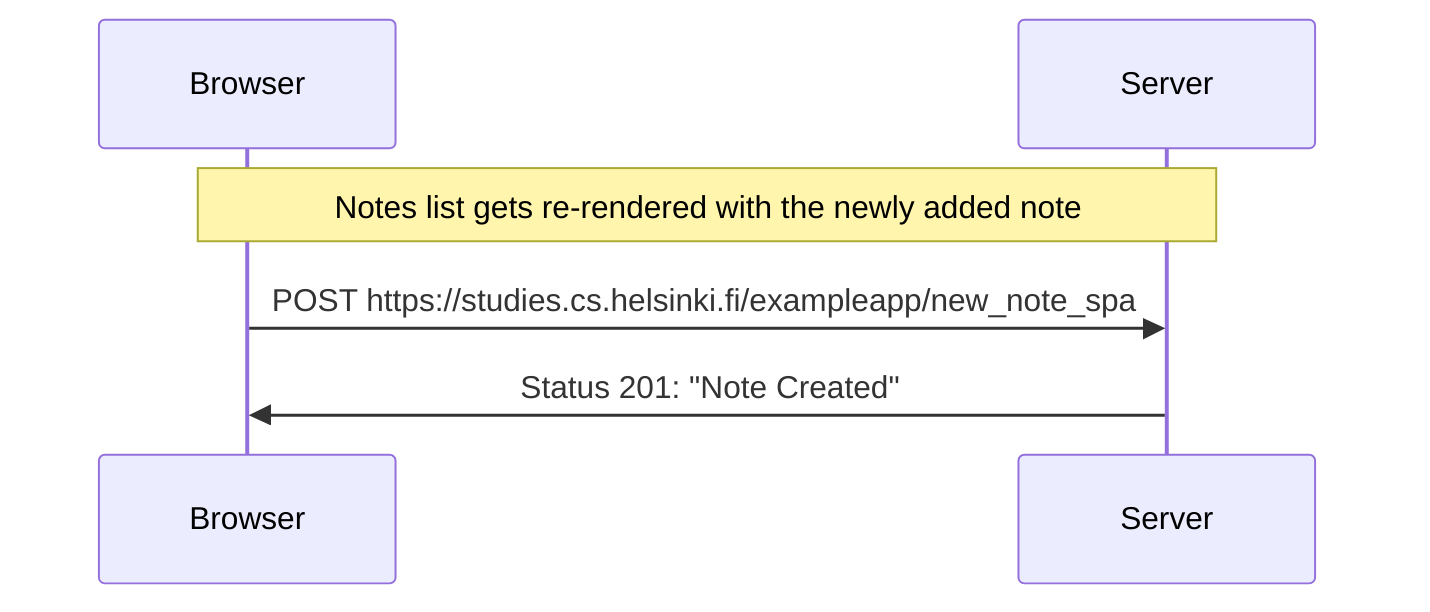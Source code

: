 sequenceDiagram
    participant Browser
    participant Server
    Note over Browser,Server: Notes list gets re-rendered with the newly added note
    Browser->>Server: POST https://studies.cs.helsinki.fi/exampleapp/new_note_spa
    Server->>Browser:  Status 201: "Note Created"
